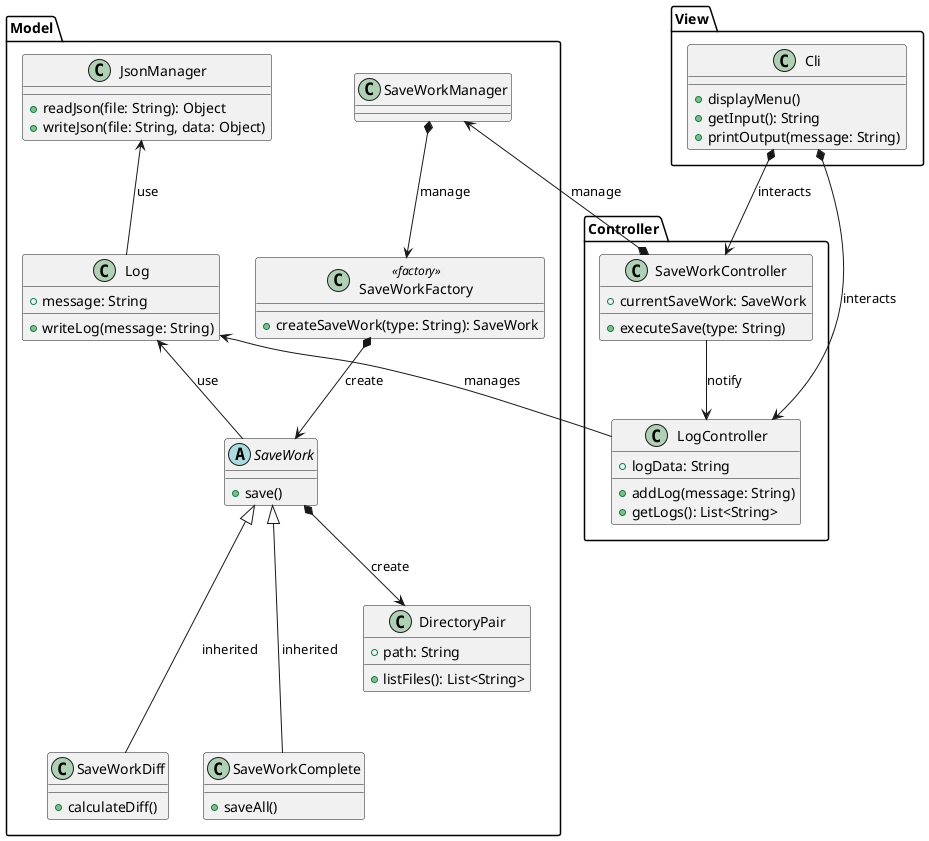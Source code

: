 @startuml
/' Packages '/
package "Model" {
    class SaveWorkFactory <<factory>> {
        +createSaveWork(type: String): SaveWork
    }

    abstract class SaveWork {
        +save()
    }

    class SaveWorkDiff {
        +calculateDiff()
    }

    class SaveWorkComplete {
        +saveAll()
    }

    class DirectoryPair {
        +path: String
        +listFiles(): List<String>
    }

    class SaveWorkManager {}

    class Log {
        +message: String
        +writeLog(message: String)
    }

    class JsonManager {
        +readJson(file: String): Object
        +writeJson(file: String, data: Object)
    }

    SaveWorkFactory *--> SaveWork : "create"
    SaveWork *--> DirectoryPair : "create"
    SaveWork <|--- SaveWorkDiff : "inherited"
    SaveWork <|--- SaveWorkComplete : "inherited"

    Log <-- SaveWork : "use"
    JsonManager <-- Log : "use"
}

package "Controller" {
    class LogController {
        +logData: String
        +addLog(message: String)
        +getLogs(): List<String>
    }

    class SaveWorkController {
        +currentSaveWork: SaveWork
        +executeSave(type: String)
    }

    SaveWorkController *--> SaveWorkManager : "manage"
    SaveWorkManager *--> SaveWorkFactory : "manage"
    SaveWorkController --> LogController : "notify"
    Log <-- LogController : "manages"
} 

package "View" {
    class Cli {
        +displayMenu()
        +getInput(): String
        +printOutput(message: String)
    }

    Cli *--> SaveWorkController : "interacts"
    Cli *--> LogController : "interacts"
}
@enduml

